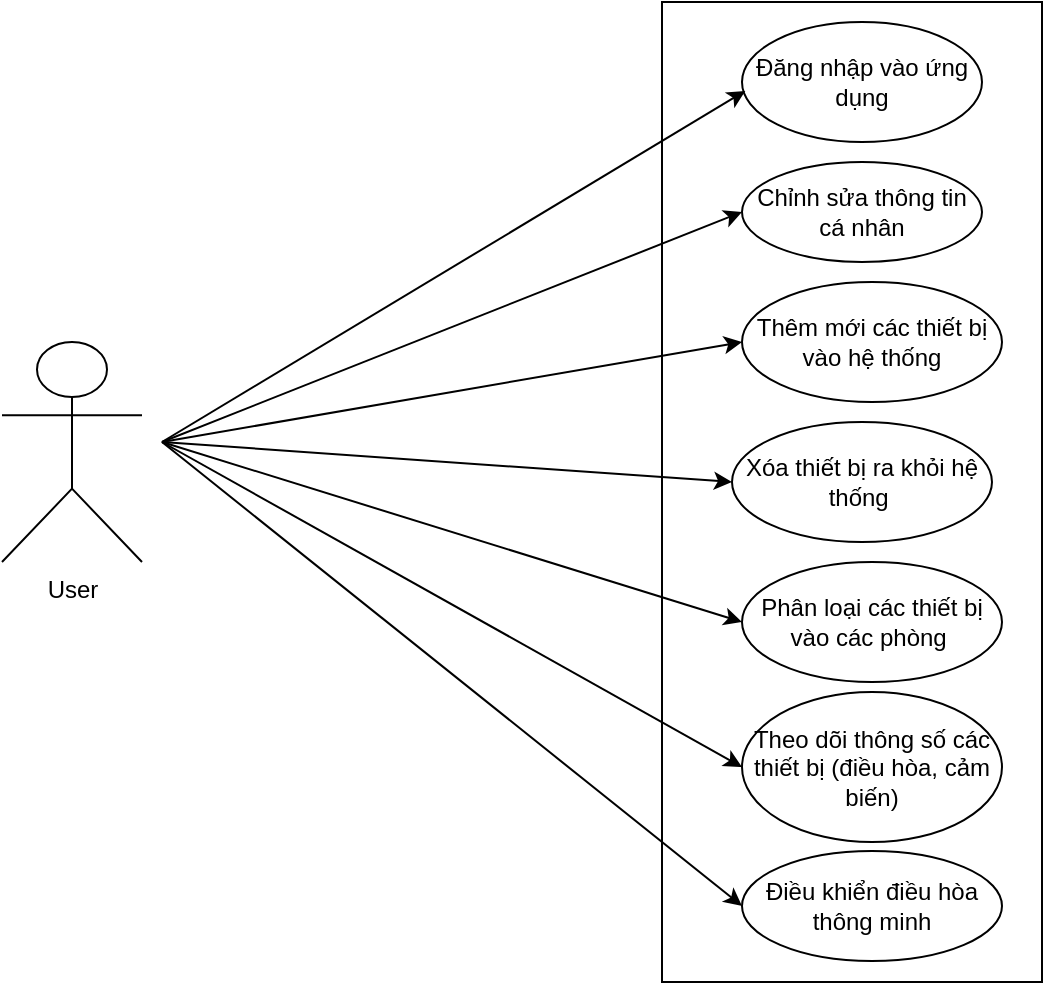 <mxfile version="20.0.4" type="device"><diagram id="CYbsqrP50LAHCVHwKWtt" name="Page-1"><mxGraphModel dx="1135" dy="552" grid="1" gridSize="10" guides="1" tooltips="1" connect="1" arrows="1" fold="1" page="1" pageScale="1" pageWidth="827" pageHeight="1169" math="0" shadow="0"><root><mxCell id="0"/><mxCell id="1" parent="0"/><mxCell id="_jLAAuDnaZtiBPeMzf-J-1" value="User" style="shape=umlActor;verticalLabelPosition=bottom;verticalAlign=top;html=1;outlineConnect=0;" vertex="1" parent="1"><mxGeometry x="130" y="330" width="70" height="110" as="geometry"/></mxCell><mxCell id="_jLAAuDnaZtiBPeMzf-J-4" value="" style="rounded=0;whiteSpace=wrap;html=1;" vertex="1" parent="1"><mxGeometry x="460" y="160" width="190" height="490" as="geometry"/></mxCell><mxCell id="_jLAAuDnaZtiBPeMzf-J-5" value="Đăng nhập vào ứng dụng" style="ellipse;whiteSpace=wrap;html=1;" vertex="1" parent="1"><mxGeometry x="500" y="170" width="120" height="60" as="geometry"/></mxCell><mxCell id="_jLAAuDnaZtiBPeMzf-J-7" value="" style="endArrow=classic;html=1;rounded=0;entryX=0.014;entryY=0.574;entryDx=0;entryDy=0;entryPerimeter=0;" edge="1" parent="1" target="_jLAAuDnaZtiBPeMzf-J-5"><mxGeometry width="50" height="50" relative="1" as="geometry"><mxPoint x="210" y="380" as="sourcePoint"/><mxPoint x="540" y="360" as="targetPoint"/></mxGeometry></mxCell><mxCell id="_jLAAuDnaZtiBPeMzf-J-8" value="Chỉnh sửa thông tin cá nhân" style="ellipse;whiteSpace=wrap;html=1;" vertex="1" parent="1"><mxGeometry x="500" y="240" width="120" height="50" as="geometry"/></mxCell><mxCell id="_jLAAuDnaZtiBPeMzf-J-9" value="" style="endArrow=classic;html=1;rounded=0;entryX=0;entryY=0.5;entryDx=0;entryDy=0;" edge="1" parent="1" target="_jLAAuDnaZtiBPeMzf-J-8"><mxGeometry width="50" height="50" relative="1" as="geometry"><mxPoint x="210" y="380" as="sourcePoint"/><mxPoint x="511.68" y="220.18" as="targetPoint"/></mxGeometry></mxCell><mxCell id="_jLAAuDnaZtiBPeMzf-J-10" value="Thêm mới các thiết bị vào hệ thống" style="ellipse;whiteSpace=wrap;html=1;" vertex="1" parent="1"><mxGeometry x="500" y="300" width="130" height="60" as="geometry"/></mxCell><mxCell id="_jLAAuDnaZtiBPeMzf-J-11" value="Xóa thiết bị ra khỏi hệ thống&amp;nbsp;" style="ellipse;whiteSpace=wrap;html=1;" vertex="1" parent="1"><mxGeometry x="495" y="370" width="130" height="60" as="geometry"/></mxCell><mxCell id="_jLAAuDnaZtiBPeMzf-J-12" value="Phân loại các thiết bị vào các phòng&amp;nbsp;" style="ellipse;whiteSpace=wrap;html=1;" vertex="1" parent="1"><mxGeometry x="500" y="440" width="130" height="60" as="geometry"/></mxCell><mxCell id="_jLAAuDnaZtiBPeMzf-J-13" value="Theo dõi thông số các thiết bị (điều hòa, cảm biến)" style="ellipse;whiteSpace=wrap;html=1;" vertex="1" parent="1"><mxGeometry x="500" y="505" width="130" height="75" as="geometry"/></mxCell><mxCell id="_jLAAuDnaZtiBPeMzf-J-14" value="" style="endArrow=classic;html=1;rounded=0;entryX=0;entryY=0.5;entryDx=0;entryDy=0;" edge="1" parent="1" target="_jLAAuDnaZtiBPeMzf-J-13"><mxGeometry width="50" height="50" relative="1" as="geometry"><mxPoint x="210" y="380" as="sourcePoint"/><mxPoint x="510" y="285" as="targetPoint"/></mxGeometry></mxCell><mxCell id="_jLAAuDnaZtiBPeMzf-J-15" value="" style="endArrow=classic;html=1;rounded=0;entryX=0;entryY=0.5;entryDx=0;entryDy=0;" edge="1" parent="1" target="_jLAAuDnaZtiBPeMzf-J-12"><mxGeometry width="50" height="50" relative="1" as="geometry"><mxPoint x="210" y="380" as="sourcePoint"/><mxPoint x="520" y="295" as="targetPoint"/></mxGeometry></mxCell><mxCell id="_jLAAuDnaZtiBPeMzf-J-16" value="" style="endArrow=classic;html=1;rounded=0;entryX=0;entryY=0.5;entryDx=0;entryDy=0;" edge="1" parent="1" target="_jLAAuDnaZtiBPeMzf-J-10"><mxGeometry width="50" height="50" relative="1" as="geometry"><mxPoint x="210" y="380" as="sourcePoint"/><mxPoint x="530" y="305" as="targetPoint"/></mxGeometry></mxCell><mxCell id="_jLAAuDnaZtiBPeMzf-J-17" value="" style="endArrow=classic;html=1;rounded=0;entryX=0;entryY=0.5;entryDx=0;entryDy=0;" edge="1" parent="1" target="_jLAAuDnaZtiBPeMzf-J-11"><mxGeometry width="50" height="50" relative="1" as="geometry"><mxPoint x="210" y="380" as="sourcePoint"/><mxPoint x="540" y="315" as="targetPoint"/></mxGeometry></mxCell><mxCell id="_jLAAuDnaZtiBPeMzf-J-18" value="Điều khiển điều hòa thông minh" style="ellipse;whiteSpace=wrap;html=1;" vertex="1" parent="1"><mxGeometry x="500" y="584.5" width="130" height="55" as="geometry"/></mxCell><mxCell id="_jLAAuDnaZtiBPeMzf-J-19" value="" style="endArrow=classic;html=1;rounded=0;entryX=0;entryY=0.5;entryDx=0;entryDy=0;" edge="1" parent="1" target="_jLAAuDnaZtiBPeMzf-J-18"><mxGeometry width="50" height="50" relative="1" as="geometry"><mxPoint x="210" y="380" as="sourcePoint"/><mxPoint x="510" y="285" as="targetPoint"/></mxGeometry></mxCell></root></mxGraphModel></diagram></mxfile>